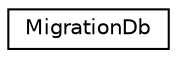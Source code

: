 digraph G
{
  edge [fontname="Helvetica",fontsize="10",labelfontname="Helvetica",labelfontsize="10"];
  node [fontname="Helvetica",fontsize="10",shape=record];
  rankdir=LR;
  Node1 [label="MigrationDb",height=0.2,width=0.4,color="black", fillcolor="white", style="filled",URL="$class_utopia_1_1_components_1_1_model_1_1_migration_db.html"];
}
